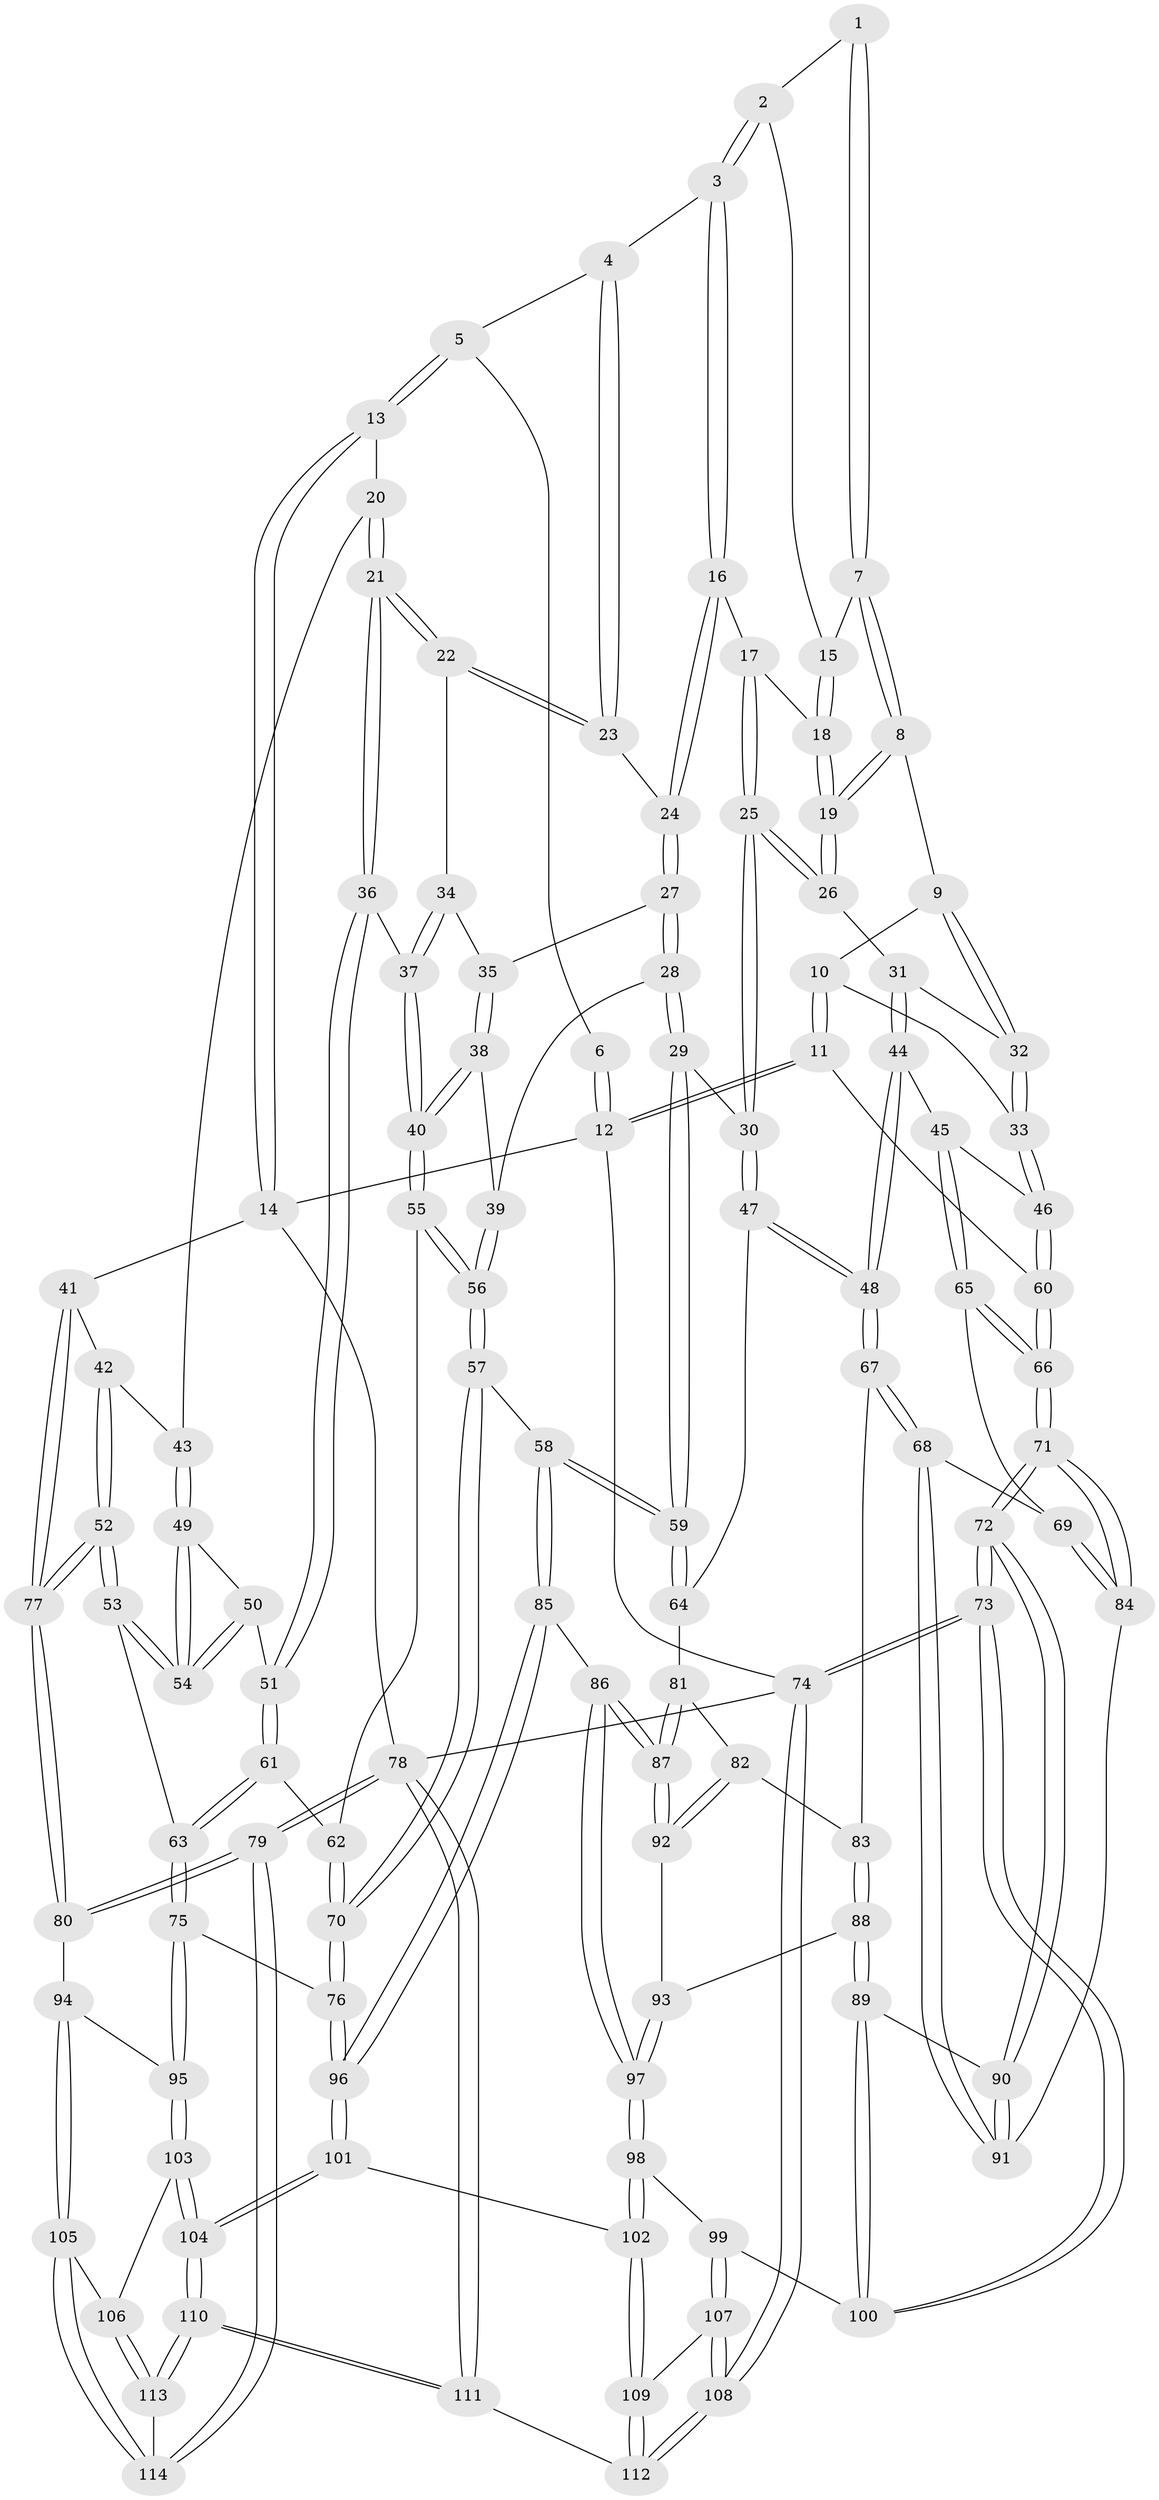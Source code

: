// Generated by graph-tools (version 1.1) at 2025/38/03/09/25 02:38:46]
// undirected, 114 vertices, 282 edges
graph export_dot {
graph [start="1"]
  node [color=gray90,style=filled];
  1 [pos="+0.2932112811489977+0"];
  2 [pos="+0.41152258157127747+0.11690120301443903"];
  3 [pos="+0.48524502252315144+0.14460159420313673"];
  4 [pos="+0.6116823701495456+0.028283808382086443"];
  5 [pos="+0.6957645035597531+0"];
  6 [pos="+0.2896956397970607+0"];
  7 [pos="+0.25481347615548633+0.08939088261948912"];
  8 [pos="+0.20154625675731802+0.1844252390438232"];
  9 [pos="+0.18578425720887848+0.18786834844455425"];
  10 [pos="+0+0.12429983511729911"];
  11 [pos="+0+0"];
  12 [pos="+0+0"];
  13 [pos="+1+0"];
  14 [pos="+1+0"];
  15 [pos="+0.3632881415828281+0.1428038575103593"];
  16 [pos="+0.47951419368315906+0.18002362438974276"];
  17 [pos="+0.3839368279722145+0.21567792060436283"];
  18 [pos="+0.3501202115386024+0.182451172703878"];
  19 [pos="+0.24452999164303865+0.21436565856576625"];
  20 [pos="+0.8281085172166235+0.24059790996154587"];
  21 [pos="+0.7845376134424488+0.2793574884318209"];
  22 [pos="+0.6670708070847113+0.2574494976183305"];
  23 [pos="+0.6478610672594572+0.22695342703525861"];
  24 [pos="+0.49545041465425427+0.24415662414819056"];
  25 [pos="+0.3469117511082978+0.3214264022446262"];
  26 [pos="+0.3010608734400154+0.2943386149841676"];
  27 [pos="+0.4926088494362774+0.26485751538246255"];
  28 [pos="+0.4686923308051339+0.33334100369912095"];
  29 [pos="+0.4619814096900876+0.3373687346111978"];
  30 [pos="+0.36925888401889395+0.34952069430785515"];
  31 [pos="+0.23650892791148684+0.33887393995346377"];
  32 [pos="+0.15973596392811396+0.2848971504863292"];
  33 [pos="+0.12212967377748862+0.3610272348814873"];
  34 [pos="+0.6422154171349748+0.28994245033653876"];
  35 [pos="+0.6352375004943704+0.2958596566026651"];
  36 [pos="+0.7798000241122407+0.3529886661408091"];
  37 [pos="+0.6796065512367905+0.38004939522549425"];
  38 [pos="+0.5942708600063926+0.3532591026953197"];
  39 [pos="+0.5479316977367089+0.3626644570073732"];
  40 [pos="+0.6453168918867299+0.4124147461868123"];
  41 [pos="+1+0.20026963018935917"];
  42 [pos="+0.9410041133787762+0.3325243477856295"];
  43 [pos="+0.9340156150653693+0.33174752567477656"];
  44 [pos="+0.18340457064089244+0.4137507693542753"];
  45 [pos="+0.12416524233313676+0.3985236629361594"];
  46 [pos="+0.12070437145521708+0.3686992845177864"];
  47 [pos="+0.35892692297877293+0.3754274269253672"];
  48 [pos="+0.2633901885149729+0.47399493446497015"];
  49 [pos="+0.9188567802670371+0.3592807929507645"];
  50 [pos="+0.8725083371993335+0.3749500441862844"];
  51 [pos="+0.7811435091425462+0.35828689747652176"];
  52 [pos="+1+0.5196800242523053"];
  53 [pos="+0.8948718780944125+0.5175825382751338"];
  54 [pos="+0.9017306685580908+0.4390818884640342"];
  55 [pos="+0.6484413537535068+0.4528593596652557"];
  56 [pos="+0.5713616640826695+0.5153800920632149"];
  57 [pos="+0.5547892507180419+0.5432286613102011"];
  58 [pos="+0.5464630419362196+0.5470967514344026"];
  59 [pos="+0.4936990331007908+0.5060496159242411"];
  60 [pos="+0+0.12816318893627307"];
  61 [pos="+0.7887021700813659+0.4389382748715958"];
  62 [pos="+0.7130978975237048+0.4667628216709185"];
  63 [pos="+0.8745038851133455+0.5228730081493095"];
  64 [pos="+0.42373996806019243+0.4957655989295803"];
  65 [pos="+0.07731226560492867+0.4390969703113001"];
  66 [pos="+0+0.4299652484914898"];
  67 [pos="+0.2652936271645879+0.49514236736009903"];
  68 [pos="+0.20979341426072018+0.5506836311182352"];
  69 [pos="+0.08579319171870238+0.4776288434128401"];
  70 [pos="+0.7000724288636239+0.6007501512682183"];
  71 [pos="+0+0.6005990643241701"];
  72 [pos="+0+1"];
  73 [pos="+0+1"];
  74 [pos="+0+1"];
  75 [pos="+0.7919437331671338+0.6593583456725389"];
  76 [pos="+0.7584862747197874+0.6569210594501271"];
  77 [pos="+1+0.5519445515897825"];
  78 [pos="+1+1"];
  79 [pos="+1+1"];
  80 [pos="+1+0.696867447911787"];
  81 [pos="+0.37958075231554583+0.5265107305180577"];
  82 [pos="+0.3216961922771686+0.5353272905524171"];
  83 [pos="+0.28114353944862264+0.5087290350222513"];
  84 [pos="+0.07765981558997054+0.6033838964755678"];
  85 [pos="+0.49508044541271784+0.6595593030497536"];
  86 [pos="+0.47256024145466563+0.6645842680874268"];
  87 [pos="+0.46070138105451514+0.6566981477957763"];
  88 [pos="+0.27181528790264636+0.6743055324288734"];
  89 [pos="+0.18627412994199202+0.6923127999032445"];
  90 [pos="+0.1546579673730303+0.6705453303758664"];
  91 [pos="+0.1510326150726854+0.6596227204762672"];
  92 [pos="+0.34131249754771553+0.6080421253479718"];
  93 [pos="+0.27873579885645194+0.6739968463526858"];
  94 [pos="+0.9442634817752595+0.7308170563729373"];
  95 [pos="+0.8292518083562279+0.7139652986579257"];
  96 [pos="+0.5981309293213483+0.767813025400524"];
  97 [pos="+0.38864914881988055+0.7472588160269328"];
  98 [pos="+0.38122912100400513+0.7786378406907848"];
  99 [pos="+0.2346129889323483+0.8159216760500199"];
  100 [pos="+0.2230515318479117+0.8076384445044716"];
  101 [pos="+0.5981210047235384+0.8155317089254176"];
  102 [pos="+0.4088824246548524+0.8461145649565358"];
  103 [pos="+0.8141490001163533+0.8173814948448775"];
  104 [pos="+0.6299681023715481+0.8942385717419218"];
  105 [pos="+0.9236303534164889+0.9112455353919798"];
  106 [pos="+0.8581929513471938+0.8867058835735702"];
  107 [pos="+0.25517709026324037+0.8771276676684344"];
  108 [pos="+0+1"];
  109 [pos="+0.3864248755679056+0.9666588793130193"];
  110 [pos="+0.6100268457480308+1"];
  111 [pos="+0.6052643456509875+1"];
  112 [pos="+0.44070723185167254+1"];
  113 [pos="+0.735573978136303+1"];
  114 [pos="+0.97512546842706+0.9466821648692756"];
  1 -- 2;
  1 -- 7;
  1 -- 7;
  2 -- 3;
  2 -- 3;
  2 -- 15;
  3 -- 4;
  3 -- 16;
  3 -- 16;
  4 -- 5;
  4 -- 23;
  4 -- 23;
  5 -- 6;
  5 -- 13;
  5 -- 13;
  6 -- 12;
  6 -- 12;
  7 -- 8;
  7 -- 8;
  7 -- 15;
  8 -- 9;
  8 -- 19;
  8 -- 19;
  9 -- 10;
  9 -- 32;
  9 -- 32;
  10 -- 11;
  10 -- 11;
  10 -- 33;
  11 -- 12;
  11 -- 12;
  11 -- 60;
  12 -- 14;
  12 -- 74;
  13 -- 14;
  13 -- 14;
  13 -- 20;
  14 -- 41;
  14 -- 78;
  15 -- 18;
  15 -- 18;
  16 -- 17;
  16 -- 24;
  16 -- 24;
  17 -- 18;
  17 -- 25;
  17 -- 25;
  18 -- 19;
  18 -- 19;
  19 -- 26;
  19 -- 26;
  20 -- 21;
  20 -- 21;
  20 -- 43;
  21 -- 22;
  21 -- 22;
  21 -- 36;
  21 -- 36;
  22 -- 23;
  22 -- 23;
  22 -- 34;
  23 -- 24;
  24 -- 27;
  24 -- 27;
  25 -- 26;
  25 -- 26;
  25 -- 30;
  25 -- 30;
  26 -- 31;
  27 -- 28;
  27 -- 28;
  27 -- 35;
  28 -- 29;
  28 -- 29;
  28 -- 39;
  29 -- 30;
  29 -- 59;
  29 -- 59;
  30 -- 47;
  30 -- 47;
  31 -- 32;
  31 -- 44;
  31 -- 44;
  32 -- 33;
  32 -- 33;
  33 -- 46;
  33 -- 46;
  34 -- 35;
  34 -- 37;
  34 -- 37;
  35 -- 38;
  35 -- 38;
  36 -- 37;
  36 -- 51;
  36 -- 51;
  37 -- 40;
  37 -- 40;
  38 -- 39;
  38 -- 40;
  38 -- 40;
  39 -- 56;
  39 -- 56;
  40 -- 55;
  40 -- 55;
  41 -- 42;
  41 -- 77;
  41 -- 77;
  42 -- 43;
  42 -- 52;
  42 -- 52;
  43 -- 49;
  43 -- 49;
  44 -- 45;
  44 -- 48;
  44 -- 48;
  45 -- 46;
  45 -- 65;
  45 -- 65;
  46 -- 60;
  46 -- 60;
  47 -- 48;
  47 -- 48;
  47 -- 64;
  48 -- 67;
  48 -- 67;
  49 -- 50;
  49 -- 54;
  49 -- 54;
  50 -- 51;
  50 -- 54;
  50 -- 54;
  51 -- 61;
  51 -- 61;
  52 -- 53;
  52 -- 53;
  52 -- 77;
  52 -- 77;
  53 -- 54;
  53 -- 54;
  53 -- 63;
  55 -- 56;
  55 -- 56;
  55 -- 62;
  56 -- 57;
  56 -- 57;
  57 -- 58;
  57 -- 70;
  57 -- 70;
  58 -- 59;
  58 -- 59;
  58 -- 85;
  58 -- 85;
  59 -- 64;
  59 -- 64;
  60 -- 66;
  60 -- 66;
  61 -- 62;
  61 -- 63;
  61 -- 63;
  62 -- 70;
  62 -- 70;
  63 -- 75;
  63 -- 75;
  64 -- 81;
  65 -- 66;
  65 -- 66;
  65 -- 69;
  66 -- 71;
  66 -- 71;
  67 -- 68;
  67 -- 68;
  67 -- 83;
  68 -- 69;
  68 -- 91;
  68 -- 91;
  69 -- 84;
  69 -- 84;
  70 -- 76;
  70 -- 76;
  71 -- 72;
  71 -- 72;
  71 -- 84;
  71 -- 84;
  72 -- 73;
  72 -- 73;
  72 -- 90;
  72 -- 90;
  73 -- 74;
  73 -- 74;
  73 -- 100;
  73 -- 100;
  74 -- 108;
  74 -- 108;
  74 -- 78;
  75 -- 76;
  75 -- 95;
  75 -- 95;
  76 -- 96;
  76 -- 96;
  77 -- 80;
  77 -- 80;
  78 -- 79;
  78 -- 79;
  78 -- 111;
  78 -- 111;
  79 -- 80;
  79 -- 80;
  79 -- 114;
  79 -- 114;
  80 -- 94;
  81 -- 82;
  81 -- 87;
  81 -- 87;
  82 -- 83;
  82 -- 92;
  82 -- 92;
  83 -- 88;
  83 -- 88;
  84 -- 91;
  85 -- 86;
  85 -- 96;
  85 -- 96;
  86 -- 87;
  86 -- 87;
  86 -- 97;
  86 -- 97;
  87 -- 92;
  87 -- 92;
  88 -- 89;
  88 -- 89;
  88 -- 93;
  89 -- 90;
  89 -- 100;
  89 -- 100;
  90 -- 91;
  90 -- 91;
  92 -- 93;
  93 -- 97;
  93 -- 97;
  94 -- 95;
  94 -- 105;
  94 -- 105;
  95 -- 103;
  95 -- 103;
  96 -- 101;
  96 -- 101;
  97 -- 98;
  97 -- 98;
  98 -- 99;
  98 -- 102;
  98 -- 102;
  99 -- 100;
  99 -- 107;
  99 -- 107;
  101 -- 102;
  101 -- 104;
  101 -- 104;
  102 -- 109;
  102 -- 109;
  103 -- 104;
  103 -- 104;
  103 -- 106;
  104 -- 110;
  104 -- 110;
  105 -- 106;
  105 -- 114;
  105 -- 114;
  106 -- 113;
  106 -- 113;
  107 -- 108;
  107 -- 108;
  107 -- 109;
  108 -- 112;
  108 -- 112;
  109 -- 112;
  109 -- 112;
  110 -- 111;
  110 -- 111;
  110 -- 113;
  110 -- 113;
  111 -- 112;
  113 -- 114;
}
